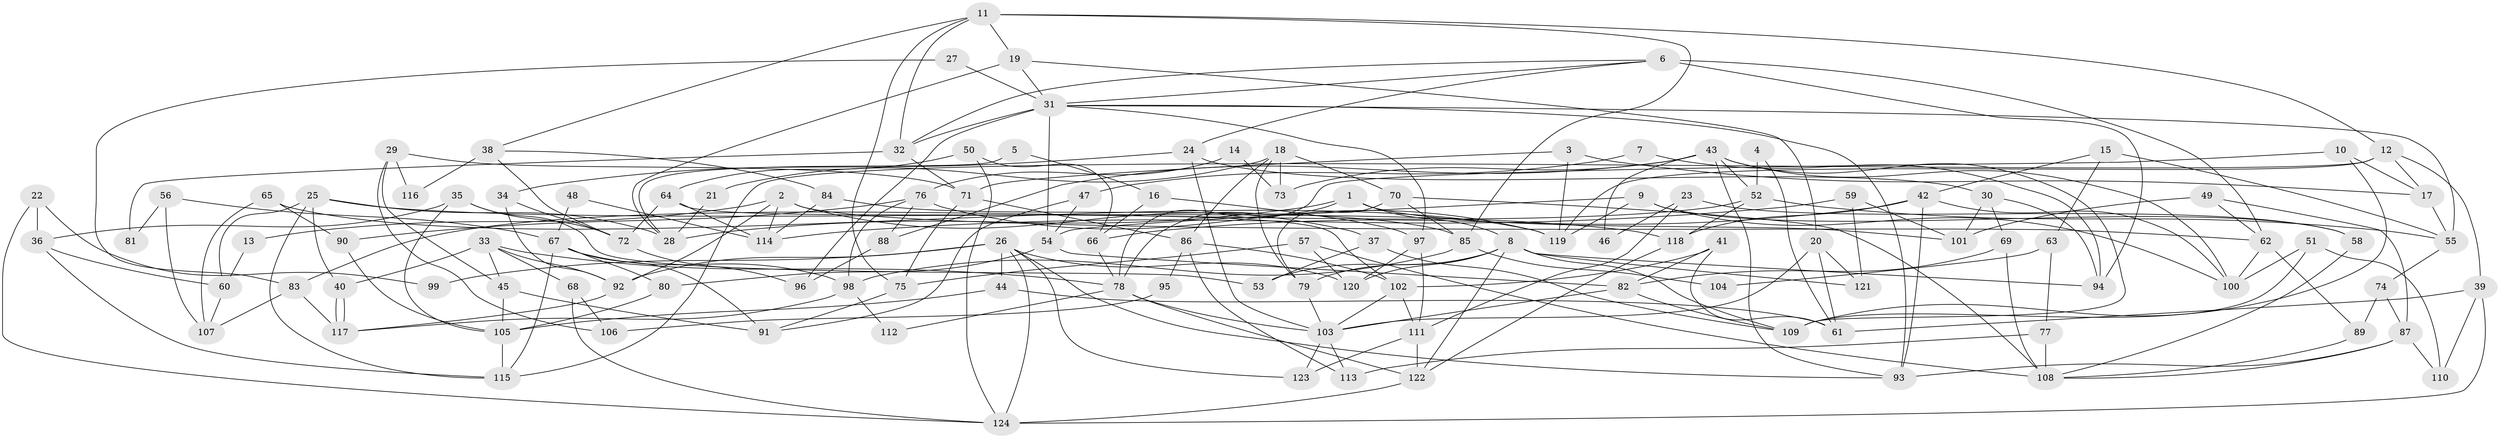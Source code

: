// Generated by graph-tools (version 1.1) at 2025/36/03/09/25 02:36:09]
// undirected, 124 vertices, 248 edges
graph export_dot {
graph [start="1"]
  node [color=gray90,style=filled];
  1;
  2;
  3;
  4;
  5;
  6;
  7;
  8;
  9;
  10;
  11;
  12;
  13;
  14;
  15;
  16;
  17;
  18;
  19;
  20;
  21;
  22;
  23;
  24;
  25;
  26;
  27;
  28;
  29;
  30;
  31;
  32;
  33;
  34;
  35;
  36;
  37;
  38;
  39;
  40;
  41;
  42;
  43;
  44;
  45;
  46;
  47;
  48;
  49;
  50;
  51;
  52;
  53;
  54;
  55;
  56;
  57;
  58;
  59;
  60;
  61;
  62;
  63;
  64;
  65;
  66;
  67;
  68;
  69;
  70;
  71;
  72;
  73;
  74;
  75;
  76;
  77;
  78;
  79;
  80;
  81;
  82;
  83;
  84;
  85;
  86;
  87;
  88;
  89;
  90;
  91;
  92;
  93;
  94;
  95;
  96;
  97;
  98;
  99;
  100;
  101;
  102;
  103;
  104;
  105;
  106;
  107;
  108;
  109;
  110;
  111;
  112;
  113;
  114;
  115;
  116;
  117;
  118;
  119;
  120;
  121;
  122;
  123;
  124;
  1 -- 78;
  1 -- 8;
  1 -- 28;
  1 -- 101;
  2 -- 114;
  2 -- 92;
  2 -- 13;
  2 -- 37;
  2 -- 62;
  3 -- 71;
  3 -- 119;
  3 -- 17;
  4 -- 61;
  4 -- 52;
  5 -- 16;
  5 -- 28;
  6 -- 94;
  6 -- 62;
  6 -- 24;
  6 -- 31;
  6 -- 32;
  7 -- 47;
  7 -- 94;
  8 -- 122;
  8 -- 109;
  8 -- 53;
  8 -- 79;
  8 -- 94;
  8 -- 120;
  8 -- 121;
  9 -- 100;
  9 -- 54;
  9 -- 58;
  9 -- 119;
  10 -- 78;
  10 -- 17;
  10 -- 109;
  11 -- 32;
  11 -- 75;
  11 -- 12;
  11 -- 19;
  11 -- 38;
  11 -- 85;
  12 -- 115;
  12 -- 17;
  12 -- 39;
  12 -- 119;
  13 -- 60;
  14 -- 76;
  14 -- 73;
  15 -- 55;
  15 -- 42;
  15 -- 63;
  16 -- 66;
  16 -- 97;
  17 -- 55;
  18 -- 79;
  18 -- 70;
  18 -- 21;
  18 -- 73;
  18 -- 86;
  19 -- 20;
  19 -- 28;
  19 -- 31;
  20 -- 103;
  20 -- 121;
  20 -- 61;
  21 -- 28;
  22 -- 124;
  22 -- 36;
  22 -- 99;
  23 -- 58;
  23 -- 111;
  23 -- 46;
  24 -- 103;
  24 -- 30;
  24 -- 34;
  25 -- 118;
  25 -- 28;
  25 -- 40;
  25 -- 60;
  25 -- 115;
  26 -- 93;
  26 -- 92;
  26 -- 44;
  26 -- 99;
  26 -- 120;
  26 -- 123;
  26 -- 124;
  27 -- 83;
  27 -- 31;
  29 -- 45;
  29 -- 71;
  29 -- 106;
  29 -- 116;
  30 -- 101;
  30 -- 69;
  30 -- 94;
  31 -- 32;
  31 -- 54;
  31 -- 55;
  31 -- 93;
  31 -- 96;
  31 -- 97;
  32 -- 71;
  32 -- 81;
  33 -- 78;
  33 -- 40;
  33 -- 45;
  33 -- 68;
  33 -- 92;
  34 -- 92;
  34 -- 72;
  35 -- 105;
  35 -- 36;
  35 -- 53;
  35 -- 72;
  36 -- 60;
  36 -- 115;
  37 -- 53;
  37 -- 109;
  38 -- 72;
  38 -- 84;
  38 -- 116;
  39 -- 61;
  39 -- 110;
  39 -- 124;
  40 -- 117;
  40 -- 117;
  41 -- 102;
  41 -- 82;
  41 -- 61;
  42 -- 100;
  42 -- 93;
  42 -- 66;
  42 -- 118;
  43 -- 52;
  43 -- 109;
  43 -- 46;
  43 -- 73;
  43 -- 88;
  43 -- 93;
  43 -- 100;
  44 -- 61;
  44 -- 105;
  45 -- 105;
  45 -- 91;
  47 -- 91;
  47 -- 54;
  48 -- 67;
  48 -- 114;
  49 -- 62;
  49 -- 87;
  49 -- 101;
  50 -- 124;
  50 -- 66;
  50 -- 64;
  51 -- 109;
  51 -- 110;
  51 -- 100;
  52 -- 118;
  52 -- 55;
  52 -- 83;
  54 -- 80;
  54 -- 82;
  55 -- 74;
  56 -- 67;
  56 -- 107;
  56 -- 81;
  57 -- 108;
  57 -- 120;
  57 -- 75;
  58 -- 108;
  59 -- 101;
  59 -- 114;
  59 -- 121;
  60 -- 107;
  62 -- 100;
  62 -- 89;
  63 -- 77;
  63 -- 104;
  64 -- 72;
  64 -- 102;
  64 -- 114;
  65 -- 119;
  65 -- 90;
  65 -- 107;
  66 -- 78;
  67 -- 91;
  67 -- 98;
  67 -- 80;
  67 -- 115;
  68 -- 124;
  68 -- 106;
  69 -- 82;
  69 -- 108;
  70 -- 79;
  70 -- 108;
  70 -- 85;
  71 -- 86;
  71 -- 75;
  72 -- 96;
  74 -- 87;
  74 -- 89;
  75 -- 91;
  76 -- 88;
  76 -- 119;
  76 -- 90;
  76 -- 98;
  77 -- 108;
  77 -- 113;
  78 -- 122;
  78 -- 103;
  78 -- 112;
  79 -- 103;
  80 -- 105;
  82 -- 109;
  82 -- 103;
  83 -- 117;
  83 -- 107;
  84 -- 85;
  84 -- 114;
  85 -- 98;
  85 -- 104;
  86 -- 102;
  86 -- 95;
  86 -- 113;
  87 -- 93;
  87 -- 108;
  87 -- 110;
  88 -- 96;
  89 -- 108;
  90 -- 105;
  92 -- 117;
  95 -- 106;
  97 -- 120;
  97 -- 111;
  98 -- 112;
  98 -- 117;
  102 -- 103;
  102 -- 111;
  103 -- 123;
  103 -- 113;
  105 -- 115;
  111 -- 122;
  111 -- 123;
  118 -- 122;
  122 -- 124;
}
